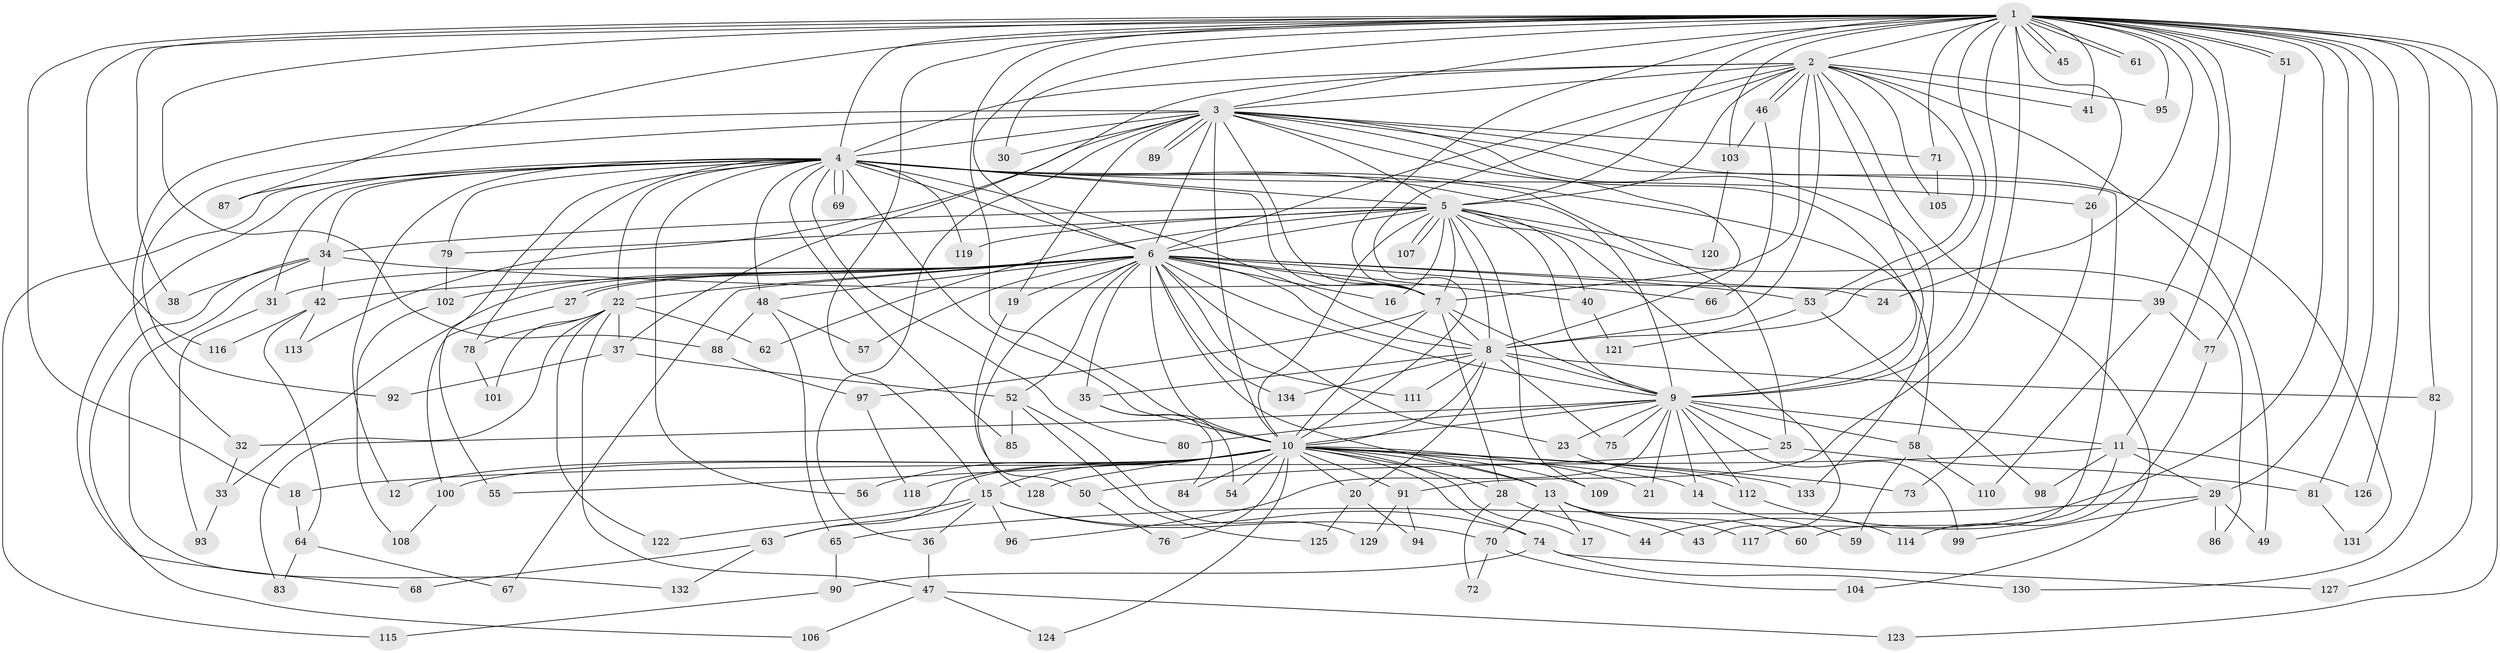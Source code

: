 // Generated by graph-tools (version 1.1) at 2025/25/03/09/25 03:25:50]
// undirected, 134 vertices, 293 edges
graph export_dot {
graph [start="1"]
  node [color=gray90,style=filled];
  1;
  2;
  3;
  4;
  5;
  6;
  7;
  8;
  9;
  10;
  11;
  12;
  13;
  14;
  15;
  16;
  17;
  18;
  19;
  20;
  21;
  22;
  23;
  24;
  25;
  26;
  27;
  28;
  29;
  30;
  31;
  32;
  33;
  34;
  35;
  36;
  37;
  38;
  39;
  40;
  41;
  42;
  43;
  44;
  45;
  46;
  47;
  48;
  49;
  50;
  51;
  52;
  53;
  54;
  55;
  56;
  57;
  58;
  59;
  60;
  61;
  62;
  63;
  64;
  65;
  66;
  67;
  68;
  69;
  70;
  71;
  72;
  73;
  74;
  75;
  76;
  77;
  78;
  79;
  80;
  81;
  82;
  83;
  84;
  85;
  86;
  87;
  88;
  89;
  90;
  91;
  92;
  93;
  94;
  95;
  96;
  97;
  98;
  99;
  100;
  101;
  102;
  103;
  104;
  105;
  106;
  107;
  108;
  109;
  110;
  111;
  112;
  113;
  114;
  115;
  116;
  117;
  118;
  119;
  120;
  121;
  122;
  123;
  124;
  125;
  126;
  127;
  128;
  129;
  130;
  131;
  132;
  133;
  134;
  1 -- 2;
  1 -- 3;
  1 -- 4;
  1 -- 5;
  1 -- 6;
  1 -- 7;
  1 -- 8;
  1 -- 9;
  1 -- 10;
  1 -- 11;
  1 -- 15;
  1 -- 18;
  1 -- 24;
  1 -- 26;
  1 -- 29;
  1 -- 30;
  1 -- 38;
  1 -- 39;
  1 -- 41;
  1 -- 44;
  1 -- 45;
  1 -- 45;
  1 -- 51;
  1 -- 51;
  1 -- 61;
  1 -- 61;
  1 -- 71;
  1 -- 81;
  1 -- 82;
  1 -- 87;
  1 -- 88;
  1 -- 91;
  1 -- 95;
  1 -- 103;
  1 -- 116;
  1 -- 123;
  1 -- 126;
  1 -- 127;
  2 -- 3;
  2 -- 4;
  2 -- 5;
  2 -- 6;
  2 -- 7;
  2 -- 8;
  2 -- 9;
  2 -- 10;
  2 -- 37;
  2 -- 41;
  2 -- 46;
  2 -- 46;
  2 -- 49;
  2 -- 53;
  2 -- 95;
  2 -- 104;
  2 -- 105;
  3 -- 4;
  3 -- 5;
  3 -- 6;
  3 -- 7;
  3 -- 8;
  3 -- 9;
  3 -- 10;
  3 -- 19;
  3 -- 30;
  3 -- 32;
  3 -- 36;
  3 -- 71;
  3 -- 89;
  3 -- 89;
  3 -- 92;
  3 -- 113;
  3 -- 117;
  3 -- 131;
  3 -- 133;
  4 -- 5;
  4 -- 6;
  4 -- 7;
  4 -- 8;
  4 -- 9;
  4 -- 10;
  4 -- 12;
  4 -- 22;
  4 -- 25;
  4 -- 26;
  4 -- 31;
  4 -- 34;
  4 -- 48;
  4 -- 55;
  4 -- 56;
  4 -- 58;
  4 -- 68;
  4 -- 69;
  4 -- 69;
  4 -- 78;
  4 -- 79;
  4 -- 80;
  4 -- 85;
  4 -- 87;
  4 -- 115;
  4 -- 119;
  5 -- 6;
  5 -- 7;
  5 -- 8;
  5 -- 9;
  5 -- 10;
  5 -- 16;
  5 -- 34;
  5 -- 40;
  5 -- 43;
  5 -- 62;
  5 -- 79;
  5 -- 86;
  5 -- 107;
  5 -- 107;
  5 -- 109;
  5 -- 119;
  5 -- 120;
  6 -- 7;
  6 -- 8;
  6 -- 9;
  6 -- 10;
  6 -- 13;
  6 -- 16;
  6 -- 19;
  6 -- 22;
  6 -- 23;
  6 -- 24;
  6 -- 27;
  6 -- 27;
  6 -- 31;
  6 -- 33;
  6 -- 35;
  6 -- 40;
  6 -- 42;
  6 -- 48;
  6 -- 52;
  6 -- 53;
  6 -- 57;
  6 -- 66;
  6 -- 67;
  6 -- 102;
  6 -- 111;
  6 -- 128;
  6 -- 134;
  7 -- 8;
  7 -- 9;
  7 -- 10;
  7 -- 28;
  7 -- 97;
  8 -- 9;
  8 -- 10;
  8 -- 20;
  8 -- 35;
  8 -- 75;
  8 -- 82;
  8 -- 111;
  8 -- 134;
  9 -- 10;
  9 -- 11;
  9 -- 14;
  9 -- 21;
  9 -- 23;
  9 -- 25;
  9 -- 32;
  9 -- 58;
  9 -- 75;
  9 -- 80;
  9 -- 96;
  9 -- 99;
  9 -- 112;
  10 -- 12;
  10 -- 13;
  10 -- 14;
  10 -- 15;
  10 -- 17;
  10 -- 20;
  10 -- 21;
  10 -- 28;
  10 -- 54;
  10 -- 55;
  10 -- 56;
  10 -- 63;
  10 -- 73;
  10 -- 74;
  10 -- 76;
  10 -- 84;
  10 -- 91;
  10 -- 100;
  10 -- 109;
  10 -- 118;
  10 -- 124;
  10 -- 128;
  10 -- 133;
  11 -- 18;
  11 -- 29;
  11 -- 60;
  11 -- 98;
  11 -- 126;
  13 -- 17;
  13 -- 43;
  13 -- 60;
  13 -- 70;
  13 -- 117;
  14 -- 59;
  15 -- 36;
  15 -- 63;
  15 -- 70;
  15 -- 74;
  15 -- 96;
  15 -- 122;
  18 -- 64;
  19 -- 50;
  20 -- 94;
  20 -- 125;
  22 -- 37;
  22 -- 47;
  22 -- 62;
  22 -- 78;
  22 -- 83;
  22 -- 101;
  22 -- 122;
  23 -- 112;
  25 -- 50;
  25 -- 81;
  26 -- 73;
  27 -- 100;
  28 -- 44;
  28 -- 72;
  29 -- 49;
  29 -- 65;
  29 -- 86;
  29 -- 99;
  31 -- 93;
  32 -- 33;
  33 -- 93;
  34 -- 38;
  34 -- 39;
  34 -- 42;
  34 -- 106;
  34 -- 132;
  35 -- 54;
  35 -- 84;
  36 -- 47;
  37 -- 52;
  37 -- 92;
  39 -- 77;
  39 -- 110;
  40 -- 121;
  42 -- 64;
  42 -- 113;
  42 -- 116;
  46 -- 66;
  46 -- 103;
  47 -- 106;
  47 -- 123;
  47 -- 124;
  48 -- 57;
  48 -- 65;
  48 -- 88;
  50 -- 76;
  51 -- 77;
  52 -- 85;
  52 -- 125;
  52 -- 129;
  53 -- 98;
  53 -- 121;
  58 -- 59;
  58 -- 110;
  63 -- 68;
  63 -- 132;
  64 -- 67;
  64 -- 83;
  65 -- 90;
  70 -- 72;
  70 -- 104;
  71 -- 105;
  74 -- 90;
  74 -- 127;
  74 -- 130;
  77 -- 114;
  78 -- 101;
  79 -- 102;
  81 -- 131;
  82 -- 130;
  88 -- 97;
  90 -- 115;
  91 -- 94;
  91 -- 129;
  97 -- 118;
  100 -- 108;
  102 -- 108;
  103 -- 120;
  112 -- 114;
}
